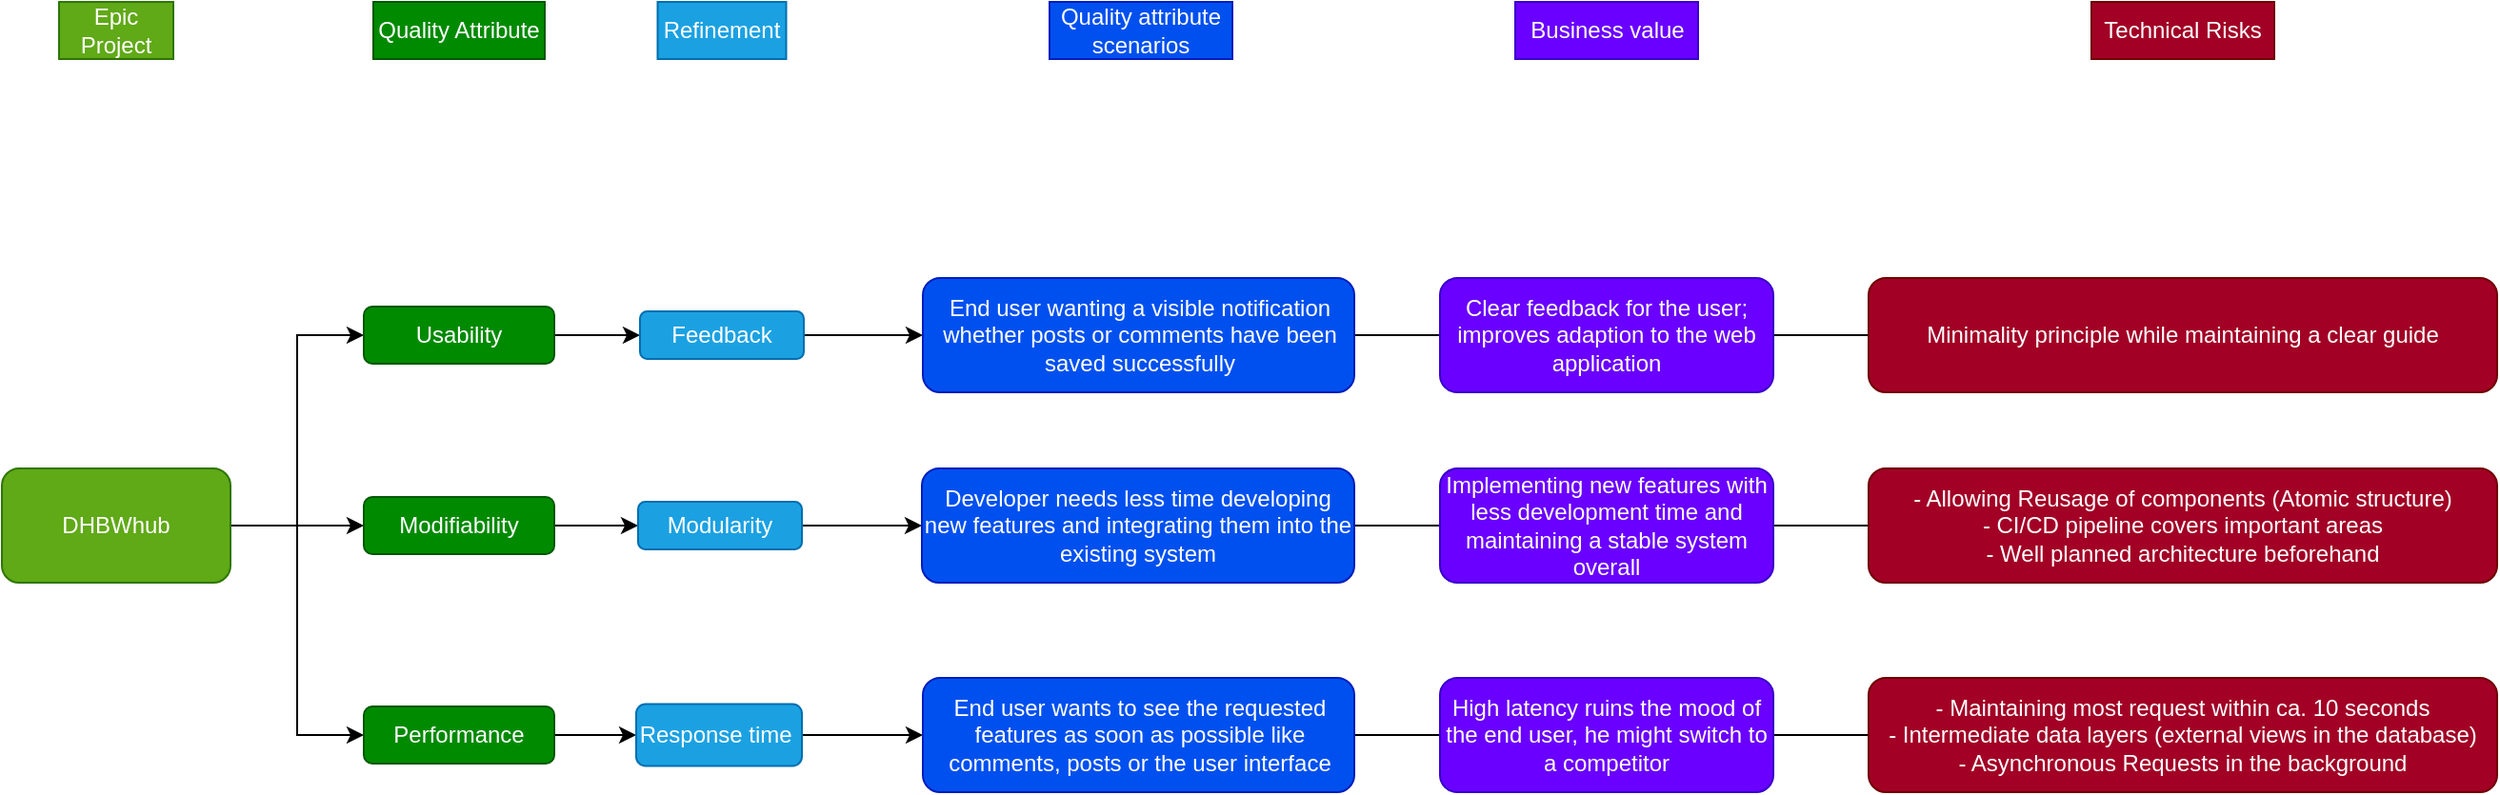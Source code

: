 <mxfile version="22.1.4" type="github">
  <diagram name="Seite-1" id="CLmP0bIiRg5l0suLkZcy">
    <mxGraphModel dx="2206" dy="1160" grid="1" gridSize="10" guides="1" tooltips="1" connect="1" arrows="1" fold="1" page="1" pageScale="1" pageWidth="827" pageHeight="1169" math="0" shadow="0">
      <root>
        <mxCell id="0" />
        <mxCell id="1" parent="0" />
        <mxCell id="_P5Nw4X9jScVsucTwRtx-12" style="edgeStyle=orthogonalEdgeStyle;rounded=0;orthogonalLoop=1;jettySize=auto;html=1;exitX=1;exitY=0.5;exitDx=0;exitDy=0;entryX=0;entryY=0.5;entryDx=0;entryDy=0;" parent="1" source="_P5Nw4X9jScVsucTwRtx-1" target="_P5Nw4X9jScVsucTwRtx-2" edge="1">
          <mxGeometry relative="1" as="geometry" />
        </mxCell>
        <mxCell id="_P5Nw4X9jScVsucTwRtx-14" style="edgeStyle=orthogonalEdgeStyle;rounded=0;orthogonalLoop=1;jettySize=auto;html=1;exitX=1;exitY=0.5;exitDx=0;exitDy=0;entryX=0;entryY=0.5;entryDx=0;entryDy=0;" parent="1" source="_P5Nw4X9jScVsucTwRtx-1" target="_P5Nw4X9jScVsucTwRtx-3" edge="1">
          <mxGeometry relative="1" as="geometry" />
        </mxCell>
        <mxCell id="_P5Nw4X9jScVsucTwRtx-15" style="edgeStyle=orthogonalEdgeStyle;rounded=0;orthogonalLoop=1;jettySize=auto;html=1;exitX=1;exitY=0.5;exitDx=0;exitDy=0;entryX=0;entryY=0.5;entryDx=0;entryDy=0;" parent="1" source="_P5Nw4X9jScVsucTwRtx-1" target="_P5Nw4X9jScVsucTwRtx-4" edge="1">
          <mxGeometry relative="1" as="geometry" />
        </mxCell>
        <mxCell id="_P5Nw4X9jScVsucTwRtx-1" value="DHBWhub" style="rounded=1;whiteSpace=wrap;html=1;fillColor=#60a917;strokeColor=#2D7600;fontColor=#ffffff;" parent="1" vertex="1">
          <mxGeometry x="60" y="285" width="120" height="60" as="geometry" />
        </mxCell>
        <mxCell id="_P5Nw4X9jScVsucTwRtx-11" style="edgeStyle=orthogonalEdgeStyle;rounded=0;orthogonalLoop=1;jettySize=auto;html=1;exitX=1;exitY=0.5;exitDx=0;exitDy=0;entryX=0;entryY=0.5;entryDx=0;entryDy=0;" parent="1" source="_P5Nw4X9jScVsucTwRtx-2" target="_P5Nw4X9jScVsucTwRtx-10" edge="1">
          <mxGeometry relative="1" as="geometry" />
        </mxCell>
        <mxCell id="_P5Nw4X9jScVsucTwRtx-2" value="Usability" style="rounded=1;whiteSpace=wrap;html=1;fillColor=#008a00;fontColor=#ffffff;strokeColor=#005700;" parent="1" vertex="1">
          <mxGeometry x="250" y="200" width="100" height="30" as="geometry" />
        </mxCell>
        <mxCell id="_P5Nw4X9jScVsucTwRtx-19" style="edgeStyle=orthogonalEdgeStyle;rounded=0;orthogonalLoop=1;jettySize=auto;html=1;exitX=1;exitY=0.5;exitDx=0;exitDy=0;entryX=0;entryY=0.5;entryDx=0;entryDy=0;" parent="1" source="_P5Nw4X9jScVsucTwRtx-3" target="_P5Nw4X9jScVsucTwRtx-16" edge="1">
          <mxGeometry relative="1" as="geometry" />
        </mxCell>
        <mxCell id="_P5Nw4X9jScVsucTwRtx-3" value="Modifiability" style="rounded=1;whiteSpace=wrap;html=1;fillColor=#008a00;fontColor=#ffffff;strokeColor=#005700;" parent="1" vertex="1">
          <mxGeometry x="250" y="300" width="100" height="30" as="geometry" />
        </mxCell>
        <mxCell id="naMyWXKuyxOmrUJg5bYI-8" style="edgeStyle=orthogonalEdgeStyle;rounded=0;orthogonalLoop=1;jettySize=auto;html=1;exitX=1;exitY=0.5;exitDx=0;exitDy=0;" edge="1" parent="1" source="_P5Nw4X9jScVsucTwRtx-4" target="_P5Nw4X9jScVsucTwRtx-20">
          <mxGeometry relative="1" as="geometry" />
        </mxCell>
        <mxCell id="_P5Nw4X9jScVsucTwRtx-4" value="Performance" style="rounded=1;whiteSpace=wrap;html=1;fillColor=#008a00;fontColor=#ffffff;strokeColor=#005700;" parent="1" vertex="1">
          <mxGeometry x="250" y="410" width="100" height="30" as="geometry" />
        </mxCell>
        <mxCell id="naMyWXKuyxOmrUJg5bYI-11" value="" style="edgeStyle=orthogonalEdgeStyle;rounded=0;orthogonalLoop=1;jettySize=auto;html=1;" edge="1" parent="1" source="_P5Nw4X9jScVsucTwRtx-10" target="naMyWXKuyxOmrUJg5bYI-10">
          <mxGeometry relative="1" as="geometry" />
        </mxCell>
        <mxCell id="_P5Nw4X9jScVsucTwRtx-10" value="Feedback" style="rounded=1;whiteSpace=wrap;html=1;fillColor=#1ba1e2;fontColor=#ffffff;strokeColor=#006EAF;" parent="1" vertex="1">
          <mxGeometry x="395" y="202.5" width="86" height="25" as="geometry" />
        </mxCell>
        <mxCell id="naMyWXKuyxOmrUJg5bYI-13" value="" style="edgeStyle=orthogonalEdgeStyle;rounded=0;orthogonalLoop=1;jettySize=auto;html=1;" edge="1" parent="1" source="_P5Nw4X9jScVsucTwRtx-16" target="naMyWXKuyxOmrUJg5bYI-12">
          <mxGeometry relative="1" as="geometry" />
        </mxCell>
        <mxCell id="_P5Nw4X9jScVsucTwRtx-16" value="Modularity" style="rounded=1;whiteSpace=wrap;html=1;fillColor=#1ba1e2;fontColor=#ffffff;strokeColor=#006EAF;" parent="1" vertex="1">
          <mxGeometry x="394" y="302.5" width="86" height="25" as="geometry" />
        </mxCell>
        <mxCell id="naMyWXKuyxOmrUJg5bYI-17" value="" style="edgeStyle=orthogonalEdgeStyle;rounded=0;orthogonalLoop=1;jettySize=auto;html=1;" edge="1" parent="1" source="_P5Nw4X9jScVsucTwRtx-20" target="naMyWXKuyxOmrUJg5bYI-16">
          <mxGeometry relative="1" as="geometry" />
        </mxCell>
        <mxCell id="_P5Nw4X9jScVsucTwRtx-20" value="Response time&amp;nbsp;" style="rounded=1;whiteSpace=wrap;html=1;fillColor=#1ba1e2;fontColor=#ffffff;strokeColor=#006EAF;" parent="1" vertex="1">
          <mxGeometry x="393" y="408.75" width="87" height="32.5" as="geometry" />
        </mxCell>
        <mxCell id="_P5Nw4X9jScVsucTwRtx-22" value="Epic Project" style="text;html=1;strokeColor=#2D7600;fillColor=#60a917;align=center;verticalAlign=middle;whiteSpace=wrap;rounded=0;fontColor=#ffffff;" parent="1" vertex="1">
          <mxGeometry x="90" y="40" width="60" height="30" as="geometry" />
        </mxCell>
        <mxCell id="naMyWXKuyxOmrUJg5bYI-1" value="Refinement" style="text;html=1;strokeColor=#006EAF;fillColor=#1ba1e2;align=center;verticalAlign=middle;whiteSpace=wrap;rounded=0;fontColor=#ffffff;" vertex="1" parent="1">
          <mxGeometry x="404.25" y="40" width="67.5" height="30" as="geometry" />
        </mxCell>
        <mxCell id="naMyWXKuyxOmrUJg5bYI-2" value="Quality attribute scenarios" style="text;html=1;strokeColor=#001DBC;fillColor=#0050ef;align=center;verticalAlign=middle;whiteSpace=wrap;rounded=0;fontColor=#ffffff;" vertex="1" parent="1">
          <mxGeometry x="610" y="40" width="96" height="30" as="geometry" />
        </mxCell>
        <mxCell id="naMyWXKuyxOmrUJg5bYI-4" value="Business value" style="text;html=1;strokeColor=#3700CC;fillColor=#6a00ff;align=center;verticalAlign=middle;whiteSpace=wrap;rounded=0;fontColor=#ffffff;" vertex="1" parent="1">
          <mxGeometry x="854.5" y="40" width="96" height="30" as="geometry" />
        </mxCell>
        <mxCell id="naMyWXKuyxOmrUJg5bYI-5" value="Technical Risks" style="text;html=1;strokeColor=#6F0000;fillColor=#a20025;align=center;verticalAlign=middle;whiteSpace=wrap;rounded=0;fontColor=#ffffff;" vertex="1" parent="1">
          <mxGeometry x="1157" y="40" width="96" height="30" as="geometry" />
        </mxCell>
        <mxCell id="naMyWXKuyxOmrUJg5bYI-6" value="Quality Attribute" style="text;html=1;strokeColor=#005700;fillColor=#008a00;align=center;verticalAlign=middle;whiteSpace=wrap;rounded=0;fontColor=#ffffff;" vertex="1" parent="1">
          <mxGeometry x="255" y="40" width="90" height="30" as="geometry" />
        </mxCell>
        <mxCell id="naMyWXKuyxOmrUJg5bYI-9" style="edgeStyle=orthogonalEdgeStyle;rounded=0;orthogonalLoop=1;jettySize=auto;html=1;exitX=0.5;exitY=1;exitDx=0;exitDy=0;" edge="1" parent="1" source="_P5Nw4X9jScVsucTwRtx-4" target="_P5Nw4X9jScVsucTwRtx-4">
          <mxGeometry relative="1" as="geometry" />
        </mxCell>
        <mxCell id="naMyWXKuyxOmrUJg5bYI-19" value="" style="edgeStyle=orthogonalEdgeStyle;rounded=0;orthogonalLoop=1;jettySize=auto;html=1;endArrow=none;endFill=0;" edge="1" parent="1" source="naMyWXKuyxOmrUJg5bYI-10" target="naMyWXKuyxOmrUJg5bYI-18">
          <mxGeometry relative="1" as="geometry" />
        </mxCell>
        <mxCell id="naMyWXKuyxOmrUJg5bYI-10" value="&lt;div align=&quot;center&quot;&gt;End user wanting a visible notification whether posts or comments have been saved successfully &lt;/div&gt;" style="whiteSpace=wrap;html=1;rounded=1;align=center;fillColor=#0050ef;fontColor=#ffffff;strokeColor=#001DBC;" vertex="1" parent="1">
          <mxGeometry x="543.5" y="185" width="226.5" height="60" as="geometry" />
        </mxCell>
        <mxCell id="naMyWXKuyxOmrUJg5bYI-25" value="" style="edgeStyle=orthogonalEdgeStyle;rounded=0;orthogonalLoop=1;jettySize=auto;html=1;endArrow=none;endFill=0;" edge="1" parent="1" source="naMyWXKuyxOmrUJg5bYI-12" target="naMyWXKuyxOmrUJg5bYI-24">
          <mxGeometry relative="1" as="geometry" />
        </mxCell>
        <mxCell id="naMyWXKuyxOmrUJg5bYI-12" value="Developer needs less time developing new features and integrating them into the existing system" style="whiteSpace=wrap;html=1;rounded=1;fillColor=#0050ef;fontColor=#ffffff;strokeColor=#001DBC;" vertex="1" parent="1">
          <mxGeometry x="543" y="285" width="227" height="60" as="geometry" />
        </mxCell>
        <mxCell id="naMyWXKuyxOmrUJg5bYI-29" value="" style="edgeStyle=orthogonalEdgeStyle;rounded=0;orthogonalLoop=1;jettySize=auto;html=1;endArrow=none;endFill=0;" edge="1" parent="1" source="naMyWXKuyxOmrUJg5bYI-16" target="naMyWXKuyxOmrUJg5bYI-28">
          <mxGeometry relative="1" as="geometry" />
        </mxCell>
        <mxCell id="naMyWXKuyxOmrUJg5bYI-16" value="End user wants to see the requested features as soon as possible like comments, posts or the user interface" style="whiteSpace=wrap;html=1;rounded=1;fillColor=#0050ef;fontColor=#ffffff;strokeColor=#001DBC;" vertex="1" parent="1">
          <mxGeometry x="543.5" y="395" width="226.5" height="60" as="geometry" />
        </mxCell>
        <mxCell id="naMyWXKuyxOmrUJg5bYI-21" value="" style="edgeStyle=orthogonalEdgeStyle;rounded=0;orthogonalLoop=1;jettySize=auto;html=1;endArrow=none;endFill=0;" edge="1" parent="1" source="naMyWXKuyxOmrUJg5bYI-18" target="naMyWXKuyxOmrUJg5bYI-20">
          <mxGeometry relative="1" as="geometry" />
        </mxCell>
        <mxCell id="naMyWXKuyxOmrUJg5bYI-18" value="Clear feedback for the user; improves adaption to the web application" style="whiteSpace=wrap;html=1;rounded=1;fillColor=#6a00ff;fontColor=#ffffff;strokeColor=#3700CC;" vertex="1" parent="1">
          <mxGeometry x="815" y="185" width="175" height="60" as="geometry" />
        </mxCell>
        <mxCell id="naMyWXKuyxOmrUJg5bYI-20" value="Minimality principle while maintaining a clear guide" style="whiteSpace=wrap;html=1;rounded=1;fillColor=#a20025;fontColor=#ffffff;strokeColor=#6F0000;" vertex="1" parent="1">
          <mxGeometry x="1040" y="185" width="330" height="60" as="geometry" />
        </mxCell>
        <mxCell id="naMyWXKuyxOmrUJg5bYI-27" value="" style="edgeStyle=orthogonalEdgeStyle;rounded=0;orthogonalLoop=1;jettySize=auto;html=1;endArrow=none;endFill=0;" edge="1" parent="1" source="naMyWXKuyxOmrUJg5bYI-24" target="naMyWXKuyxOmrUJg5bYI-26">
          <mxGeometry relative="1" as="geometry" />
        </mxCell>
        <mxCell id="naMyWXKuyxOmrUJg5bYI-24" value="Implementing new features with less development time and maintaining a stable system overall" style="whiteSpace=wrap;html=1;rounded=1;fillColor=#6a00ff;fontColor=#ffffff;strokeColor=#3700CC;" vertex="1" parent="1">
          <mxGeometry x="815" y="285" width="175" height="60" as="geometry" />
        </mxCell>
        <mxCell id="naMyWXKuyxOmrUJg5bYI-26" value="&lt;div&gt;- Allowing Reusage of components (Atomic structure)&lt;/div&gt;&lt;div&gt;- CI/CD pipeline covers important areas&lt;/div&gt;&lt;div&gt;- Well planned architecture beforehand&lt;br&gt;&lt;/div&gt;" style="whiteSpace=wrap;html=1;rounded=1;fillColor=#a20025;fontColor=#ffffff;strokeColor=#6F0000;" vertex="1" parent="1">
          <mxGeometry x="1040" y="285" width="330" height="60" as="geometry" />
        </mxCell>
        <mxCell id="naMyWXKuyxOmrUJg5bYI-33" style="edgeStyle=orthogonalEdgeStyle;rounded=0;orthogonalLoop=1;jettySize=auto;html=1;endArrow=none;endFill=0;" edge="1" parent="1" source="naMyWXKuyxOmrUJg5bYI-28" target="naMyWXKuyxOmrUJg5bYI-30">
          <mxGeometry relative="1" as="geometry" />
        </mxCell>
        <mxCell id="naMyWXKuyxOmrUJg5bYI-28" value="High latency ruins the mood of the end user, he might switch to a competitor" style="whiteSpace=wrap;html=1;rounded=1;fillColor=#6a00ff;fontColor=#ffffff;strokeColor=#3700CC;" vertex="1" parent="1">
          <mxGeometry x="815" y="395" width="175" height="60" as="geometry" />
        </mxCell>
        <mxCell id="naMyWXKuyxOmrUJg5bYI-30" value="&lt;div&gt;- Maintaining most request within ca. 10 seconds&lt;/div&gt;&lt;div&gt;- Intermediate data layers (external views in the database)&lt;/div&gt;&lt;div&gt;- Asynchronous Requests in the background&lt;br&gt;&lt;/div&gt;" style="whiteSpace=wrap;html=1;rounded=1;fillColor=#a20025;fontColor=#ffffff;strokeColor=#6F0000;" vertex="1" parent="1">
          <mxGeometry x="1040" y="395" width="330" height="60" as="geometry" />
        </mxCell>
      </root>
    </mxGraphModel>
  </diagram>
</mxfile>
